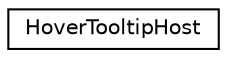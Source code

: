 digraph "Graphical Class Hierarchy"
{
 // LATEX_PDF_SIZE
  edge [fontname="Helvetica",fontsize="10",labelfontname="Helvetica",labelfontsize="10"];
  node [fontname="Helvetica",fontsize="10",shape=record];
  rankdir="LR";
  Node0 [label="HoverTooltipHost",height=0.2,width=0.4,color="black", fillcolor="white", style="filled",URL="$classHoverTooltipHost.html",tooltip=" "];
}

